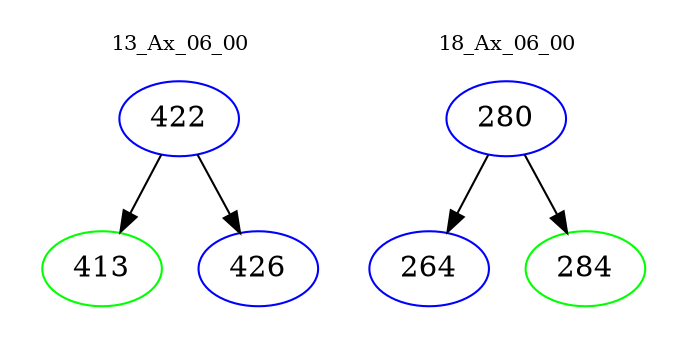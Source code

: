digraph{
subgraph cluster_0 {
color = white
label = "13_Ax_06_00";
fontsize=10;
T0_422 [label="422", color="blue"]
T0_422 -> T0_413 [color="black"]
T0_413 [label="413", color="green"]
T0_422 -> T0_426 [color="black"]
T0_426 [label="426", color="blue"]
}
subgraph cluster_1 {
color = white
label = "18_Ax_06_00";
fontsize=10;
T1_280 [label="280", color="blue"]
T1_280 -> T1_264 [color="black"]
T1_264 [label="264", color="blue"]
T1_280 -> T1_284 [color="black"]
T1_284 [label="284", color="green"]
}
}
